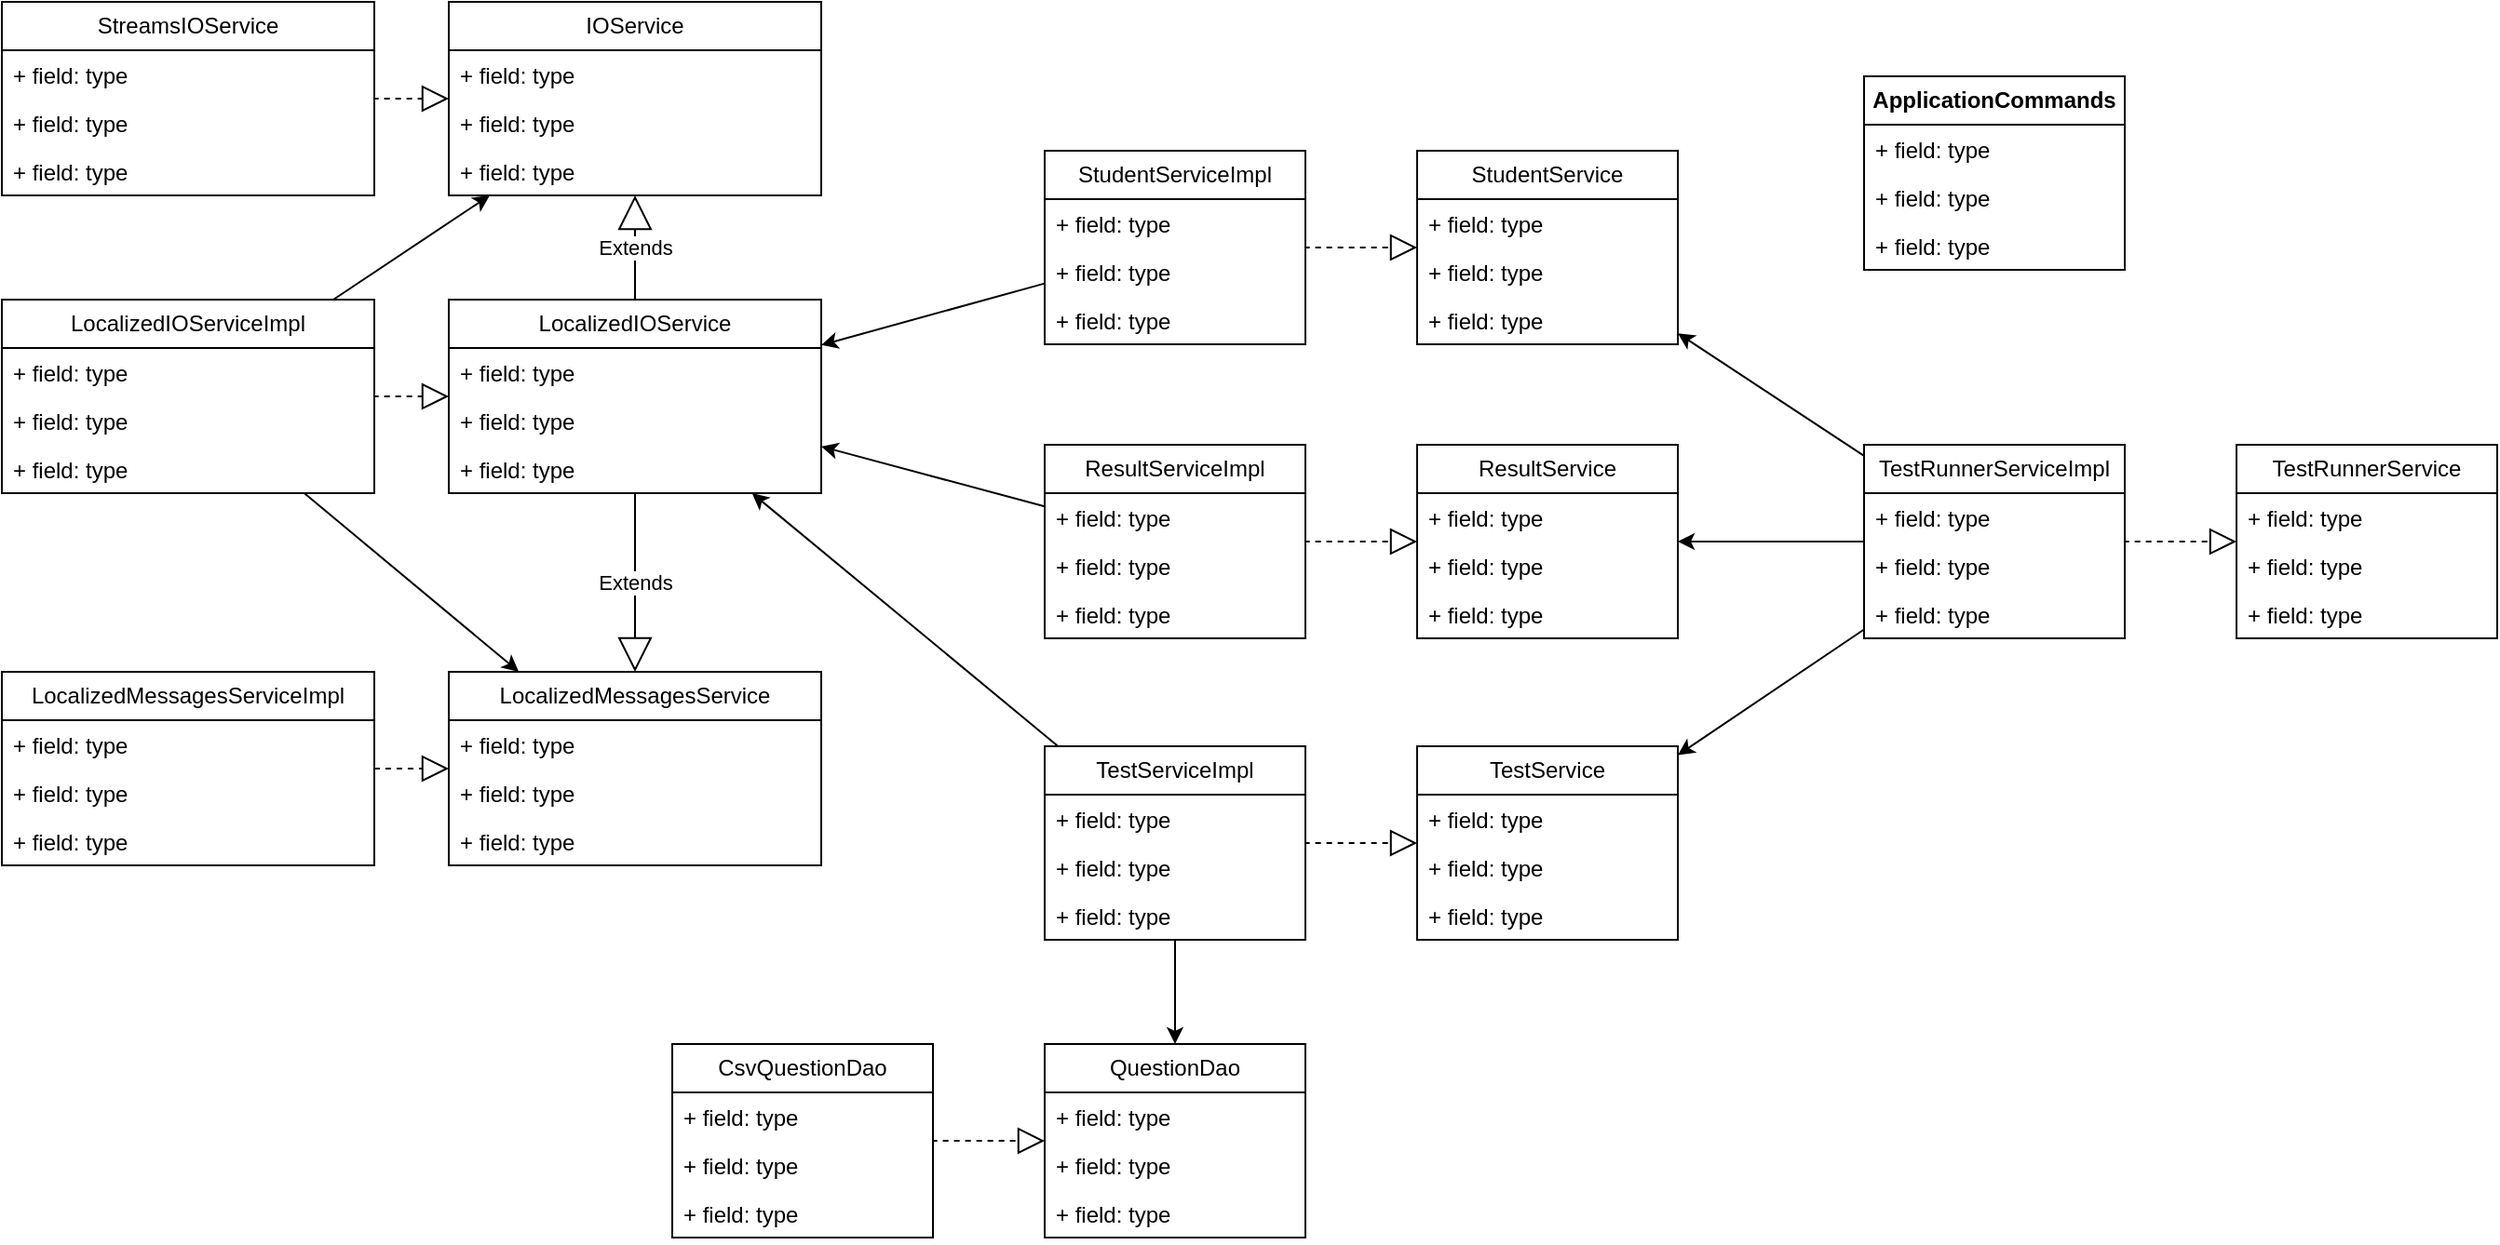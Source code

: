 <mxfile version="26.1.1">
  <diagram name="Page-1" id="anoKPTDPZfJ9PPlyqUkC">
    <mxGraphModel dx="2282" dy="1908" grid="1" gridSize="10" guides="1" tooltips="1" connect="1" arrows="1" fold="1" page="1" pageScale="1" pageWidth="850" pageHeight="1100" math="0" shadow="0">
      <root>
        <mxCell id="0" />
        <mxCell id="1" parent="0" />
        <mxCell id="crL8VYzm1wGNMcEgT1H2-9" value="LocalizedIOService" style="swimlane;fontStyle=0;childLayout=stackLayout;horizontal=1;startSize=26;fillColor=none;horizontalStack=0;resizeParent=1;resizeParentMax=0;resizeLast=0;collapsible=1;marginBottom=0;whiteSpace=wrap;html=1;" parent="1" vertex="1">
          <mxGeometry x="-400" y="240" width="200" height="104" as="geometry" />
        </mxCell>
        <mxCell id="crL8VYzm1wGNMcEgT1H2-10" value="+ field: type" style="text;strokeColor=none;fillColor=none;align=left;verticalAlign=top;spacingLeft=4;spacingRight=4;overflow=hidden;rotatable=0;points=[[0,0.5],[1,0.5]];portConstraint=eastwest;whiteSpace=wrap;html=1;" parent="crL8VYzm1wGNMcEgT1H2-9" vertex="1">
          <mxGeometry y="26" width="200" height="26" as="geometry" />
        </mxCell>
        <mxCell id="crL8VYzm1wGNMcEgT1H2-11" value="+ field: type" style="text;strokeColor=none;fillColor=none;align=left;verticalAlign=top;spacingLeft=4;spacingRight=4;overflow=hidden;rotatable=0;points=[[0,0.5],[1,0.5]];portConstraint=eastwest;whiteSpace=wrap;html=1;" parent="crL8VYzm1wGNMcEgT1H2-9" vertex="1">
          <mxGeometry y="52" width="200" height="26" as="geometry" />
        </mxCell>
        <mxCell id="crL8VYzm1wGNMcEgT1H2-12" value="+ field: type" style="text;strokeColor=none;fillColor=none;align=left;verticalAlign=top;spacingLeft=4;spacingRight=4;overflow=hidden;rotatable=0;points=[[0,0.5],[1,0.5]];portConstraint=eastwest;whiteSpace=wrap;html=1;" parent="crL8VYzm1wGNMcEgT1H2-9" vertex="1">
          <mxGeometry y="78" width="200" height="26" as="geometry" />
        </mxCell>
        <mxCell id="crL8VYzm1wGNMcEgT1H2-13" value="&lt;span style=&quot;font-weight: 700;&quot;&gt;ApplicationCommands&lt;/span&gt;" style="swimlane;fontStyle=0;childLayout=stackLayout;horizontal=1;startSize=26;fillColor=none;horizontalStack=0;resizeParent=1;resizeParentMax=0;resizeLast=0;collapsible=1;marginBottom=0;whiteSpace=wrap;html=1;" parent="1" vertex="1">
          <mxGeometry x="360" y="120" width="140" height="104" as="geometry" />
        </mxCell>
        <mxCell id="crL8VYzm1wGNMcEgT1H2-14" value="+ field: type" style="text;strokeColor=none;fillColor=none;align=left;verticalAlign=top;spacingLeft=4;spacingRight=4;overflow=hidden;rotatable=0;points=[[0,0.5],[1,0.5]];portConstraint=eastwest;whiteSpace=wrap;html=1;" parent="crL8VYzm1wGNMcEgT1H2-13" vertex="1">
          <mxGeometry y="26" width="140" height="26" as="geometry" />
        </mxCell>
        <mxCell id="crL8VYzm1wGNMcEgT1H2-15" value="+ field: type" style="text;strokeColor=none;fillColor=none;align=left;verticalAlign=top;spacingLeft=4;spacingRight=4;overflow=hidden;rotatable=0;points=[[0,0.5],[1,0.5]];portConstraint=eastwest;whiteSpace=wrap;html=1;" parent="crL8VYzm1wGNMcEgT1H2-13" vertex="1">
          <mxGeometry y="52" width="140" height="26" as="geometry" />
        </mxCell>
        <mxCell id="crL8VYzm1wGNMcEgT1H2-16" value="+ field: type" style="text;strokeColor=none;fillColor=none;align=left;verticalAlign=top;spacingLeft=4;spacingRight=4;overflow=hidden;rotatable=0;points=[[0,0.5],[1,0.5]];portConstraint=eastwest;whiteSpace=wrap;html=1;" parent="crL8VYzm1wGNMcEgT1H2-13" vertex="1">
          <mxGeometry y="78" width="140" height="26" as="geometry" />
        </mxCell>
        <mxCell id="crL8VYzm1wGNMcEgT1H2-17" value="IOService" style="swimlane;fontStyle=0;childLayout=stackLayout;horizontal=1;startSize=26;fillColor=none;horizontalStack=0;resizeParent=1;resizeParentMax=0;resizeLast=0;collapsible=1;marginBottom=0;whiteSpace=wrap;html=1;" parent="1" vertex="1">
          <mxGeometry x="-400" y="80" width="200" height="104" as="geometry" />
        </mxCell>
        <mxCell id="crL8VYzm1wGNMcEgT1H2-18" value="+ field: type" style="text;strokeColor=none;fillColor=none;align=left;verticalAlign=top;spacingLeft=4;spacingRight=4;overflow=hidden;rotatable=0;points=[[0,0.5],[1,0.5]];portConstraint=eastwest;whiteSpace=wrap;html=1;" parent="crL8VYzm1wGNMcEgT1H2-17" vertex="1">
          <mxGeometry y="26" width="200" height="26" as="geometry" />
        </mxCell>
        <mxCell id="crL8VYzm1wGNMcEgT1H2-19" value="+ field: type" style="text;strokeColor=none;fillColor=none;align=left;verticalAlign=top;spacingLeft=4;spacingRight=4;overflow=hidden;rotatable=0;points=[[0,0.5],[1,0.5]];portConstraint=eastwest;whiteSpace=wrap;html=1;" parent="crL8VYzm1wGNMcEgT1H2-17" vertex="1">
          <mxGeometry y="52" width="200" height="26" as="geometry" />
        </mxCell>
        <mxCell id="crL8VYzm1wGNMcEgT1H2-20" value="+ field: type" style="text;strokeColor=none;fillColor=none;align=left;verticalAlign=top;spacingLeft=4;spacingRight=4;overflow=hidden;rotatable=0;points=[[0,0.5],[1,0.5]];portConstraint=eastwest;whiteSpace=wrap;html=1;" parent="crL8VYzm1wGNMcEgT1H2-17" vertex="1">
          <mxGeometry y="78" width="200" height="26" as="geometry" />
        </mxCell>
        <mxCell id="crL8VYzm1wGNMcEgT1H2-21" value="LocalizedMessagesService" style="swimlane;fontStyle=0;childLayout=stackLayout;horizontal=1;startSize=26;fillColor=none;horizontalStack=0;resizeParent=1;resizeParentMax=0;resizeLast=0;collapsible=1;marginBottom=0;whiteSpace=wrap;html=1;" parent="1" vertex="1">
          <mxGeometry x="-400" y="440" width="200" height="104" as="geometry" />
        </mxCell>
        <mxCell id="crL8VYzm1wGNMcEgT1H2-22" value="+ field: type" style="text;strokeColor=none;fillColor=none;align=left;verticalAlign=top;spacingLeft=4;spacingRight=4;overflow=hidden;rotatable=0;points=[[0,0.5],[1,0.5]];portConstraint=eastwest;whiteSpace=wrap;html=1;" parent="crL8VYzm1wGNMcEgT1H2-21" vertex="1">
          <mxGeometry y="26" width="200" height="26" as="geometry" />
        </mxCell>
        <mxCell id="crL8VYzm1wGNMcEgT1H2-23" value="+ field: type" style="text;strokeColor=none;fillColor=none;align=left;verticalAlign=top;spacingLeft=4;spacingRight=4;overflow=hidden;rotatable=0;points=[[0,0.5],[1,0.5]];portConstraint=eastwest;whiteSpace=wrap;html=1;" parent="crL8VYzm1wGNMcEgT1H2-21" vertex="1">
          <mxGeometry y="52" width="200" height="26" as="geometry" />
        </mxCell>
        <mxCell id="crL8VYzm1wGNMcEgT1H2-24" value="+ field: type" style="text;strokeColor=none;fillColor=none;align=left;verticalAlign=top;spacingLeft=4;spacingRight=4;overflow=hidden;rotatable=0;points=[[0,0.5],[1,0.5]];portConstraint=eastwest;whiteSpace=wrap;html=1;" parent="crL8VYzm1wGNMcEgT1H2-21" vertex="1">
          <mxGeometry y="78" width="200" height="26" as="geometry" />
        </mxCell>
        <mxCell id="crL8VYzm1wGNMcEgT1H2-25" value="ResultService" style="swimlane;fontStyle=0;childLayout=stackLayout;horizontal=1;startSize=26;fillColor=none;horizontalStack=0;resizeParent=1;resizeParentMax=0;resizeLast=0;collapsible=1;marginBottom=0;whiteSpace=wrap;html=1;" parent="1" vertex="1">
          <mxGeometry x="120" y="318" width="140" height="104" as="geometry" />
        </mxCell>
        <mxCell id="crL8VYzm1wGNMcEgT1H2-26" value="+ field: type" style="text;strokeColor=none;fillColor=none;align=left;verticalAlign=top;spacingLeft=4;spacingRight=4;overflow=hidden;rotatable=0;points=[[0,0.5],[1,0.5]];portConstraint=eastwest;whiteSpace=wrap;html=1;" parent="crL8VYzm1wGNMcEgT1H2-25" vertex="1">
          <mxGeometry y="26" width="140" height="26" as="geometry" />
        </mxCell>
        <mxCell id="crL8VYzm1wGNMcEgT1H2-27" value="+ field: type" style="text;strokeColor=none;fillColor=none;align=left;verticalAlign=top;spacingLeft=4;spacingRight=4;overflow=hidden;rotatable=0;points=[[0,0.5],[1,0.5]];portConstraint=eastwest;whiteSpace=wrap;html=1;" parent="crL8VYzm1wGNMcEgT1H2-25" vertex="1">
          <mxGeometry y="52" width="140" height="26" as="geometry" />
        </mxCell>
        <mxCell id="crL8VYzm1wGNMcEgT1H2-28" value="+ field: type" style="text;strokeColor=none;fillColor=none;align=left;verticalAlign=top;spacingLeft=4;spacingRight=4;overflow=hidden;rotatable=0;points=[[0,0.5],[1,0.5]];portConstraint=eastwest;whiteSpace=wrap;html=1;" parent="crL8VYzm1wGNMcEgT1H2-25" vertex="1">
          <mxGeometry y="78" width="140" height="26" as="geometry" />
        </mxCell>
        <mxCell id="crL8VYzm1wGNMcEgT1H2-29" value="StudentService" style="swimlane;fontStyle=0;childLayout=stackLayout;horizontal=1;startSize=26;fillColor=none;horizontalStack=0;resizeParent=1;resizeParentMax=0;resizeLast=0;collapsible=1;marginBottom=0;whiteSpace=wrap;html=1;" parent="1" vertex="1">
          <mxGeometry x="120" y="160" width="140" height="104" as="geometry" />
        </mxCell>
        <mxCell id="crL8VYzm1wGNMcEgT1H2-30" value="+ field: type" style="text;strokeColor=none;fillColor=none;align=left;verticalAlign=top;spacingLeft=4;spacingRight=4;overflow=hidden;rotatable=0;points=[[0,0.5],[1,0.5]];portConstraint=eastwest;whiteSpace=wrap;html=1;" parent="crL8VYzm1wGNMcEgT1H2-29" vertex="1">
          <mxGeometry y="26" width="140" height="26" as="geometry" />
        </mxCell>
        <mxCell id="crL8VYzm1wGNMcEgT1H2-31" value="+ field: type" style="text;strokeColor=none;fillColor=none;align=left;verticalAlign=top;spacingLeft=4;spacingRight=4;overflow=hidden;rotatable=0;points=[[0,0.5],[1,0.5]];portConstraint=eastwest;whiteSpace=wrap;html=1;" parent="crL8VYzm1wGNMcEgT1H2-29" vertex="1">
          <mxGeometry y="52" width="140" height="26" as="geometry" />
        </mxCell>
        <mxCell id="crL8VYzm1wGNMcEgT1H2-32" value="+ field: type" style="text;strokeColor=none;fillColor=none;align=left;verticalAlign=top;spacingLeft=4;spacingRight=4;overflow=hidden;rotatable=0;points=[[0,0.5],[1,0.5]];portConstraint=eastwest;whiteSpace=wrap;html=1;" parent="crL8VYzm1wGNMcEgT1H2-29" vertex="1">
          <mxGeometry y="78" width="140" height="26" as="geometry" />
        </mxCell>
        <mxCell id="crL8VYzm1wGNMcEgT1H2-33" value="TestRunnerService" style="swimlane;fontStyle=0;childLayout=stackLayout;horizontal=1;startSize=26;fillColor=none;horizontalStack=0;resizeParent=1;resizeParentMax=0;resizeLast=0;collapsible=1;marginBottom=0;whiteSpace=wrap;html=1;" parent="1" vertex="1">
          <mxGeometry x="560" y="318" width="140" height="104" as="geometry" />
        </mxCell>
        <mxCell id="crL8VYzm1wGNMcEgT1H2-34" value="+ field: type" style="text;strokeColor=none;fillColor=none;align=left;verticalAlign=top;spacingLeft=4;spacingRight=4;overflow=hidden;rotatable=0;points=[[0,0.5],[1,0.5]];portConstraint=eastwest;whiteSpace=wrap;html=1;" parent="crL8VYzm1wGNMcEgT1H2-33" vertex="1">
          <mxGeometry y="26" width="140" height="26" as="geometry" />
        </mxCell>
        <mxCell id="crL8VYzm1wGNMcEgT1H2-35" value="+ field: type" style="text;strokeColor=none;fillColor=none;align=left;verticalAlign=top;spacingLeft=4;spacingRight=4;overflow=hidden;rotatable=0;points=[[0,0.5],[1,0.5]];portConstraint=eastwest;whiteSpace=wrap;html=1;" parent="crL8VYzm1wGNMcEgT1H2-33" vertex="1">
          <mxGeometry y="52" width="140" height="26" as="geometry" />
        </mxCell>
        <mxCell id="crL8VYzm1wGNMcEgT1H2-36" value="+ field: type" style="text;strokeColor=none;fillColor=none;align=left;verticalAlign=top;spacingLeft=4;spacingRight=4;overflow=hidden;rotatable=0;points=[[0,0.5],[1,0.5]];portConstraint=eastwest;whiteSpace=wrap;html=1;" parent="crL8VYzm1wGNMcEgT1H2-33" vertex="1">
          <mxGeometry y="78" width="140" height="26" as="geometry" />
        </mxCell>
        <mxCell id="crL8VYzm1wGNMcEgT1H2-37" value="TestService" style="swimlane;fontStyle=0;childLayout=stackLayout;horizontal=1;startSize=26;fillColor=none;horizontalStack=0;resizeParent=1;resizeParentMax=0;resizeLast=0;collapsible=1;marginBottom=0;whiteSpace=wrap;html=1;" parent="1" vertex="1">
          <mxGeometry x="120" y="480" width="140" height="104" as="geometry" />
        </mxCell>
        <mxCell id="crL8VYzm1wGNMcEgT1H2-38" value="+ field: type" style="text;strokeColor=none;fillColor=none;align=left;verticalAlign=top;spacingLeft=4;spacingRight=4;overflow=hidden;rotatable=0;points=[[0,0.5],[1,0.5]];portConstraint=eastwest;whiteSpace=wrap;html=1;" parent="crL8VYzm1wGNMcEgT1H2-37" vertex="1">
          <mxGeometry y="26" width="140" height="26" as="geometry" />
        </mxCell>
        <mxCell id="crL8VYzm1wGNMcEgT1H2-39" value="+ field: type" style="text;strokeColor=none;fillColor=none;align=left;verticalAlign=top;spacingLeft=4;spacingRight=4;overflow=hidden;rotatable=0;points=[[0,0.5],[1,0.5]];portConstraint=eastwest;whiteSpace=wrap;html=1;" parent="crL8VYzm1wGNMcEgT1H2-37" vertex="1">
          <mxGeometry y="52" width="140" height="26" as="geometry" />
        </mxCell>
        <mxCell id="crL8VYzm1wGNMcEgT1H2-40" value="+ field: type" style="text;strokeColor=none;fillColor=none;align=left;verticalAlign=top;spacingLeft=4;spacingRight=4;overflow=hidden;rotatable=0;points=[[0,0.5],[1,0.5]];portConstraint=eastwest;whiteSpace=wrap;html=1;" parent="crL8VYzm1wGNMcEgT1H2-37" vertex="1">
          <mxGeometry y="78" width="140" height="26" as="geometry" />
        </mxCell>
        <mxCell id="crL8VYzm1wGNMcEgT1H2-45" style="rounded=0;orthogonalLoop=1;jettySize=auto;html=1;" parent="1" source="crL8VYzm1wGNMcEgT1H2-41" target="crL8VYzm1wGNMcEgT1H2-9" edge="1">
          <mxGeometry relative="1" as="geometry" />
        </mxCell>
        <mxCell id="crL8VYzm1wGNMcEgT1H2-50" style="rounded=0;orthogonalLoop=1;jettySize=auto;html=1;" parent="1" source="crL8VYzm1wGNMcEgT1H2-41" target="crL8VYzm1wGNMcEgT1H2-46" edge="1">
          <mxGeometry relative="1" as="geometry" />
        </mxCell>
        <mxCell id="crL8VYzm1wGNMcEgT1H2-41" value="TestServiceImpl" style="swimlane;fontStyle=0;childLayout=stackLayout;horizontal=1;startSize=26;fillColor=none;horizontalStack=0;resizeParent=1;resizeParentMax=0;resizeLast=0;collapsible=1;marginBottom=0;whiteSpace=wrap;html=1;" parent="1" vertex="1">
          <mxGeometry x="-80" y="480" width="140" height="104" as="geometry" />
        </mxCell>
        <mxCell id="crL8VYzm1wGNMcEgT1H2-42" value="+ field: type" style="text;strokeColor=none;fillColor=none;align=left;verticalAlign=top;spacingLeft=4;spacingRight=4;overflow=hidden;rotatable=0;points=[[0,0.5],[1,0.5]];portConstraint=eastwest;whiteSpace=wrap;html=1;" parent="crL8VYzm1wGNMcEgT1H2-41" vertex="1">
          <mxGeometry y="26" width="140" height="26" as="geometry" />
        </mxCell>
        <mxCell id="crL8VYzm1wGNMcEgT1H2-43" value="+ field: type" style="text;strokeColor=none;fillColor=none;align=left;verticalAlign=top;spacingLeft=4;spacingRight=4;overflow=hidden;rotatable=0;points=[[0,0.5],[1,0.5]];portConstraint=eastwest;whiteSpace=wrap;html=1;" parent="crL8VYzm1wGNMcEgT1H2-41" vertex="1">
          <mxGeometry y="52" width="140" height="26" as="geometry" />
        </mxCell>
        <mxCell id="crL8VYzm1wGNMcEgT1H2-44" value="+ field: type" style="text;strokeColor=none;fillColor=none;align=left;verticalAlign=top;spacingLeft=4;spacingRight=4;overflow=hidden;rotatable=0;points=[[0,0.5],[1,0.5]];portConstraint=eastwest;whiteSpace=wrap;html=1;" parent="crL8VYzm1wGNMcEgT1H2-41" vertex="1">
          <mxGeometry y="78" width="140" height="26" as="geometry" />
        </mxCell>
        <mxCell id="crL8VYzm1wGNMcEgT1H2-46" value="QuestionDao" style="swimlane;fontStyle=0;childLayout=stackLayout;horizontal=1;startSize=26;fillColor=none;horizontalStack=0;resizeParent=1;resizeParentMax=0;resizeLast=0;collapsible=1;marginBottom=0;whiteSpace=wrap;html=1;" parent="1" vertex="1">
          <mxGeometry x="-80" y="640" width="140" height="104" as="geometry" />
        </mxCell>
        <mxCell id="crL8VYzm1wGNMcEgT1H2-47" value="+ field: type" style="text;strokeColor=none;fillColor=none;align=left;verticalAlign=top;spacingLeft=4;spacingRight=4;overflow=hidden;rotatable=0;points=[[0,0.5],[1,0.5]];portConstraint=eastwest;whiteSpace=wrap;html=1;" parent="crL8VYzm1wGNMcEgT1H2-46" vertex="1">
          <mxGeometry y="26" width="140" height="26" as="geometry" />
        </mxCell>
        <mxCell id="crL8VYzm1wGNMcEgT1H2-48" value="+ field: type" style="text;strokeColor=none;fillColor=none;align=left;verticalAlign=top;spacingLeft=4;spacingRight=4;overflow=hidden;rotatable=0;points=[[0,0.5],[1,0.5]];portConstraint=eastwest;whiteSpace=wrap;html=1;" parent="crL8VYzm1wGNMcEgT1H2-46" vertex="1">
          <mxGeometry y="52" width="140" height="26" as="geometry" />
        </mxCell>
        <mxCell id="crL8VYzm1wGNMcEgT1H2-49" value="+ field: type" style="text;strokeColor=none;fillColor=none;align=left;verticalAlign=top;spacingLeft=4;spacingRight=4;overflow=hidden;rotatable=0;points=[[0,0.5],[1,0.5]];portConstraint=eastwest;whiteSpace=wrap;html=1;" parent="crL8VYzm1wGNMcEgT1H2-46" vertex="1">
          <mxGeometry y="78" width="140" height="26" as="geometry" />
        </mxCell>
        <mxCell id="crL8VYzm1wGNMcEgT1H2-52" value="" style="endArrow=block;dashed=1;endFill=0;endSize=12;html=1;rounded=0;strokeColor=default;flowAnimation=1;shadow=0;edgeStyle=orthogonalEdgeStyle;" parent="1" source="crL8VYzm1wGNMcEgT1H2-41" target="crL8VYzm1wGNMcEgT1H2-37" edge="1">
          <mxGeometry width="160" relative="1" as="geometry">
            <mxPoint x="200" y="962" as="sourcePoint" />
            <mxPoint x="210" y="1072" as="targetPoint" />
          </mxGeometry>
        </mxCell>
        <mxCell id="crL8VYzm1wGNMcEgT1H2-54" value="CsvQuestionDao" style="swimlane;fontStyle=0;childLayout=stackLayout;horizontal=1;startSize=26;fillColor=none;horizontalStack=0;resizeParent=1;resizeParentMax=0;resizeLast=0;collapsible=1;marginBottom=0;whiteSpace=wrap;html=1;" parent="1" vertex="1">
          <mxGeometry x="-280" y="640" width="140" height="104" as="geometry" />
        </mxCell>
        <mxCell id="crL8VYzm1wGNMcEgT1H2-55" value="+ field: type" style="text;strokeColor=none;fillColor=none;align=left;verticalAlign=top;spacingLeft=4;spacingRight=4;overflow=hidden;rotatable=0;points=[[0,0.5],[1,0.5]];portConstraint=eastwest;whiteSpace=wrap;html=1;" parent="crL8VYzm1wGNMcEgT1H2-54" vertex="1">
          <mxGeometry y="26" width="140" height="26" as="geometry" />
        </mxCell>
        <mxCell id="crL8VYzm1wGNMcEgT1H2-56" value="+ field: type" style="text;strokeColor=none;fillColor=none;align=left;verticalAlign=top;spacingLeft=4;spacingRight=4;overflow=hidden;rotatable=0;points=[[0,0.5],[1,0.5]];portConstraint=eastwest;whiteSpace=wrap;html=1;" parent="crL8VYzm1wGNMcEgT1H2-54" vertex="1">
          <mxGeometry y="52" width="140" height="26" as="geometry" />
        </mxCell>
        <mxCell id="crL8VYzm1wGNMcEgT1H2-57" value="+ field: type" style="text;strokeColor=none;fillColor=none;align=left;verticalAlign=top;spacingLeft=4;spacingRight=4;overflow=hidden;rotatable=0;points=[[0,0.5],[1,0.5]];portConstraint=eastwest;whiteSpace=wrap;html=1;" parent="crL8VYzm1wGNMcEgT1H2-54" vertex="1">
          <mxGeometry y="78" width="140" height="26" as="geometry" />
        </mxCell>
        <mxCell id="crL8VYzm1wGNMcEgT1H2-58" value="" style="endArrow=block;dashed=1;endFill=0;endSize=12;html=1;rounded=0;flowAnimation=1;" parent="1" source="crL8VYzm1wGNMcEgT1H2-54" target="crL8VYzm1wGNMcEgT1H2-46" edge="1">
          <mxGeometry width="160" relative="1" as="geometry">
            <mxPoint x="-70" y="972" as="sourcePoint" />
            <mxPoint x="90" y="972" as="targetPoint" />
          </mxGeometry>
        </mxCell>
        <mxCell id="crL8VYzm1wGNMcEgT1H2-77" style="rounded=0;orthogonalLoop=1;jettySize=auto;html=1;" parent="1" source="crL8VYzm1wGNMcEgT1H2-59" target="crL8VYzm1wGNMcEgT1H2-21" edge="1">
          <mxGeometry relative="1" as="geometry" />
        </mxCell>
        <mxCell id="crL8VYzm1wGNMcEgT1H2-97" style="rounded=0;orthogonalLoop=1;jettySize=auto;html=1;" parent="1" source="crL8VYzm1wGNMcEgT1H2-59" target="crL8VYzm1wGNMcEgT1H2-17" edge="1">
          <mxGeometry relative="1" as="geometry" />
        </mxCell>
        <mxCell id="crL8VYzm1wGNMcEgT1H2-59" value="LocalizedIOServiceImpl" style="swimlane;fontStyle=0;childLayout=stackLayout;horizontal=1;startSize=26;fillColor=none;horizontalStack=0;resizeParent=1;resizeParentMax=0;resizeLast=0;collapsible=1;marginBottom=0;whiteSpace=wrap;html=1;" parent="1" vertex="1">
          <mxGeometry x="-640" y="240" width="200" height="104" as="geometry" />
        </mxCell>
        <mxCell id="crL8VYzm1wGNMcEgT1H2-60" value="+ field: type" style="text;strokeColor=none;fillColor=none;align=left;verticalAlign=top;spacingLeft=4;spacingRight=4;overflow=hidden;rotatable=0;points=[[0,0.5],[1,0.5]];portConstraint=eastwest;whiteSpace=wrap;html=1;" parent="crL8VYzm1wGNMcEgT1H2-59" vertex="1">
          <mxGeometry y="26" width="200" height="26" as="geometry" />
        </mxCell>
        <mxCell id="crL8VYzm1wGNMcEgT1H2-61" value="+ field: type" style="text;strokeColor=none;fillColor=none;align=left;verticalAlign=top;spacingLeft=4;spacingRight=4;overflow=hidden;rotatable=0;points=[[0,0.5],[1,0.5]];portConstraint=eastwest;whiteSpace=wrap;html=1;" parent="crL8VYzm1wGNMcEgT1H2-59" vertex="1">
          <mxGeometry y="52" width="200" height="26" as="geometry" />
        </mxCell>
        <mxCell id="crL8VYzm1wGNMcEgT1H2-62" value="+ field: type" style="text;strokeColor=none;fillColor=none;align=left;verticalAlign=top;spacingLeft=4;spacingRight=4;overflow=hidden;rotatable=0;points=[[0,0.5],[1,0.5]];portConstraint=eastwest;whiteSpace=wrap;html=1;" parent="crL8VYzm1wGNMcEgT1H2-59" vertex="1">
          <mxGeometry y="78" width="200" height="26" as="geometry" />
        </mxCell>
        <mxCell id="crL8VYzm1wGNMcEgT1H2-63" value="" style="endArrow=block;dashed=1;endFill=0;endSize=12;html=1;rounded=0;flowAnimation=1;" parent="1" source="crL8VYzm1wGNMcEgT1H2-59" target="crL8VYzm1wGNMcEgT1H2-9" edge="1">
          <mxGeometry width="160" relative="1" as="geometry">
            <mxPoint x="430" y="630" as="sourcePoint" />
            <mxPoint x="590" y="630" as="targetPoint" />
          </mxGeometry>
        </mxCell>
        <mxCell id="crL8VYzm1wGNMcEgT1H2-69" style="rounded=0;orthogonalLoop=1;jettySize=auto;html=1;" parent="1" source="crL8VYzm1wGNMcEgT1H2-64" target="crL8VYzm1wGNMcEgT1H2-37" edge="1">
          <mxGeometry relative="1" as="geometry" />
        </mxCell>
        <mxCell id="crL8VYzm1wGNMcEgT1H2-70" style="rounded=0;orthogonalLoop=1;jettySize=auto;html=1;" parent="1" source="crL8VYzm1wGNMcEgT1H2-64" target="crL8VYzm1wGNMcEgT1H2-29" edge="1">
          <mxGeometry relative="1" as="geometry" />
        </mxCell>
        <mxCell id="crL8VYzm1wGNMcEgT1H2-71" style="rounded=0;orthogonalLoop=1;jettySize=auto;html=1;" parent="1" source="crL8VYzm1wGNMcEgT1H2-64" target="crL8VYzm1wGNMcEgT1H2-25" edge="1">
          <mxGeometry relative="1" as="geometry" />
        </mxCell>
        <mxCell id="crL8VYzm1wGNMcEgT1H2-64" value="TestRunnerServiceImpl" style="swimlane;fontStyle=0;childLayout=stackLayout;horizontal=1;startSize=26;fillColor=none;horizontalStack=0;resizeParent=1;resizeParentMax=0;resizeLast=0;collapsible=1;marginBottom=0;whiteSpace=wrap;html=1;" parent="1" vertex="1">
          <mxGeometry x="360" y="318" width="140" height="104" as="geometry" />
        </mxCell>
        <mxCell id="crL8VYzm1wGNMcEgT1H2-65" value="+ field: type" style="text;strokeColor=none;fillColor=none;align=left;verticalAlign=top;spacingLeft=4;spacingRight=4;overflow=hidden;rotatable=0;points=[[0,0.5],[1,0.5]];portConstraint=eastwest;whiteSpace=wrap;html=1;" parent="crL8VYzm1wGNMcEgT1H2-64" vertex="1">
          <mxGeometry y="26" width="140" height="26" as="geometry" />
        </mxCell>
        <mxCell id="crL8VYzm1wGNMcEgT1H2-66" value="+ field: type" style="text;strokeColor=none;fillColor=none;align=left;verticalAlign=top;spacingLeft=4;spacingRight=4;overflow=hidden;rotatable=0;points=[[0,0.5],[1,0.5]];portConstraint=eastwest;whiteSpace=wrap;html=1;" parent="crL8VYzm1wGNMcEgT1H2-64" vertex="1">
          <mxGeometry y="52" width="140" height="26" as="geometry" />
        </mxCell>
        <mxCell id="crL8VYzm1wGNMcEgT1H2-67" value="+ field: type" style="text;strokeColor=none;fillColor=none;align=left;verticalAlign=top;spacingLeft=4;spacingRight=4;overflow=hidden;rotatable=0;points=[[0,0.5],[1,0.5]];portConstraint=eastwest;whiteSpace=wrap;html=1;" parent="crL8VYzm1wGNMcEgT1H2-64" vertex="1">
          <mxGeometry y="78" width="140" height="26" as="geometry" />
        </mxCell>
        <mxCell id="crL8VYzm1wGNMcEgT1H2-68" value="" style="endArrow=block;dashed=1;endFill=0;endSize=12;html=1;rounded=0;flowAnimation=1;edgeStyle=orthogonalEdgeStyle;" parent="1" source="crL8VYzm1wGNMcEgT1H2-64" target="crL8VYzm1wGNMcEgT1H2-33" edge="1">
          <mxGeometry width="160" relative="1" as="geometry">
            <mxPoint x="430" y="630" as="sourcePoint" />
            <mxPoint x="590" y="630" as="targetPoint" />
          </mxGeometry>
        </mxCell>
        <mxCell id="crL8VYzm1wGNMcEgT1H2-104" style="rounded=0;orthogonalLoop=1;jettySize=auto;html=1;" parent="1" source="crL8VYzm1wGNMcEgT1H2-72" target="crL8VYzm1wGNMcEgT1H2-9" edge="1">
          <mxGeometry relative="1" as="geometry" />
        </mxCell>
        <mxCell id="crL8VYzm1wGNMcEgT1H2-72" value="StudentServiceImpl" style="swimlane;fontStyle=0;childLayout=stackLayout;horizontal=1;startSize=26;fillColor=none;horizontalStack=0;resizeParent=1;resizeParentMax=0;resizeLast=0;collapsible=1;marginBottom=0;whiteSpace=wrap;html=1;" parent="1" vertex="1">
          <mxGeometry x="-80" y="160" width="140" height="104" as="geometry" />
        </mxCell>
        <mxCell id="crL8VYzm1wGNMcEgT1H2-73" value="+ field: type" style="text;strokeColor=none;fillColor=none;align=left;verticalAlign=top;spacingLeft=4;spacingRight=4;overflow=hidden;rotatable=0;points=[[0,0.5],[1,0.5]];portConstraint=eastwest;whiteSpace=wrap;html=1;" parent="crL8VYzm1wGNMcEgT1H2-72" vertex="1">
          <mxGeometry y="26" width="140" height="26" as="geometry" />
        </mxCell>
        <mxCell id="crL8VYzm1wGNMcEgT1H2-74" value="+ field: type" style="text;strokeColor=none;fillColor=none;align=left;verticalAlign=top;spacingLeft=4;spacingRight=4;overflow=hidden;rotatable=0;points=[[0,0.5],[1,0.5]];portConstraint=eastwest;whiteSpace=wrap;html=1;" parent="crL8VYzm1wGNMcEgT1H2-72" vertex="1">
          <mxGeometry y="52" width="140" height="26" as="geometry" />
        </mxCell>
        <mxCell id="crL8VYzm1wGNMcEgT1H2-75" value="+ field: type" style="text;strokeColor=none;fillColor=none;align=left;verticalAlign=top;spacingLeft=4;spacingRight=4;overflow=hidden;rotatable=0;points=[[0,0.5],[1,0.5]];portConstraint=eastwest;whiteSpace=wrap;html=1;" parent="crL8VYzm1wGNMcEgT1H2-72" vertex="1">
          <mxGeometry y="78" width="140" height="26" as="geometry" />
        </mxCell>
        <mxCell id="crL8VYzm1wGNMcEgT1H2-76" value="" style="endArrow=block;dashed=1;endFill=0;endSize=12;html=1;rounded=0;flowAnimation=1;" parent="1" source="crL8VYzm1wGNMcEgT1H2-72" target="crL8VYzm1wGNMcEgT1H2-29" edge="1">
          <mxGeometry width="160" relative="1" as="geometry">
            <mxPoint x="210" y="-150" as="sourcePoint" />
            <mxPoint x="370" y="-150" as="targetPoint" />
          </mxGeometry>
        </mxCell>
        <mxCell id="crL8VYzm1wGNMcEgT1H2-90" value="StreamsIOService" style="swimlane;fontStyle=0;childLayout=stackLayout;horizontal=1;startSize=26;fillColor=none;horizontalStack=0;resizeParent=1;resizeParentMax=0;resizeLast=0;collapsible=1;marginBottom=0;whiteSpace=wrap;html=1;" parent="1" vertex="1">
          <mxGeometry x="-640" y="80" width="200" height="104" as="geometry" />
        </mxCell>
        <mxCell id="crL8VYzm1wGNMcEgT1H2-91" value="+ field: type" style="text;strokeColor=none;fillColor=none;align=left;verticalAlign=top;spacingLeft=4;spacingRight=4;overflow=hidden;rotatable=0;points=[[0,0.5],[1,0.5]];portConstraint=eastwest;whiteSpace=wrap;html=1;" parent="crL8VYzm1wGNMcEgT1H2-90" vertex="1">
          <mxGeometry y="26" width="200" height="26" as="geometry" />
        </mxCell>
        <mxCell id="crL8VYzm1wGNMcEgT1H2-92" value="+ field: type" style="text;strokeColor=none;fillColor=none;align=left;verticalAlign=top;spacingLeft=4;spacingRight=4;overflow=hidden;rotatable=0;points=[[0,0.5],[1,0.5]];portConstraint=eastwest;whiteSpace=wrap;html=1;" parent="crL8VYzm1wGNMcEgT1H2-90" vertex="1">
          <mxGeometry y="52" width="200" height="26" as="geometry" />
        </mxCell>
        <mxCell id="crL8VYzm1wGNMcEgT1H2-93" value="+ field: type" style="text;strokeColor=none;fillColor=none;align=left;verticalAlign=top;spacingLeft=4;spacingRight=4;overflow=hidden;rotatable=0;points=[[0,0.5],[1,0.5]];portConstraint=eastwest;whiteSpace=wrap;html=1;" parent="crL8VYzm1wGNMcEgT1H2-90" vertex="1">
          <mxGeometry y="78" width="200" height="26" as="geometry" />
        </mxCell>
        <mxCell id="crL8VYzm1wGNMcEgT1H2-94" value="" style="endArrow=block;dashed=1;endFill=0;endSize=12;html=1;rounded=0;flowAnimation=1;" parent="1" source="crL8VYzm1wGNMcEgT1H2-90" target="crL8VYzm1wGNMcEgT1H2-17" edge="1">
          <mxGeometry width="160" relative="1" as="geometry">
            <mxPoint x="-220" y="-150" as="sourcePoint" />
            <mxPoint x="-60" y="-150" as="targetPoint" />
          </mxGeometry>
        </mxCell>
        <mxCell id="crL8VYzm1wGNMcEgT1H2-95" value="Extends" style="endArrow=block;endSize=16;endFill=0;html=1;rounded=0;" parent="1" source="crL8VYzm1wGNMcEgT1H2-9" target="crL8VYzm1wGNMcEgT1H2-17" edge="1">
          <mxGeometry width="160" relative="1" as="geometry">
            <mxPoint x="-590" y="610" as="sourcePoint" />
            <mxPoint x="-430" y="610" as="targetPoint" />
          </mxGeometry>
        </mxCell>
        <mxCell id="crL8VYzm1wGNMcEgT1H2-96" value="Extends" style="endArrow=block;endSize=16;endFill=0;html=1;rounded=0;" parent="1" source="crL8VYzm1wGNMcEgT1H2-9" target="crL8VYzm1wGNMcEgT1H2-21" edge="1">
          <mxGeometry width="160" relative="1" as="geometry">
            <mxPoint x="-320" y="-40" as="sourcePoint" />
            <mxPoint x="-200" y="470" as="targetPoint" />
          </mxGeometry>
        </mxCell>
        <mxCell id="crL8VYzm1wGNMcEgT1H2-113" value="" style="rounded=0;orthogonalLoop=1;jettySize=auto;html=1;" parent="1" source="crL8VYzm1wGNMcEgT1H2-99" target="crL8VYzm1wGNMcEgT1H2-9" edge="1">
          <mxGeometry relative="1" as="geometry" />
        </mxCell>
        <mxCell id="crL8VYzm1wGNMcEgT1H2-99" value="ResultServiceImpl" style="swimlane;fontStyle=0;childLayout=stackLayout;horizontal=1;startSize=26;fillColor=none;horizontalStack=0;resizeParent=1;resizeParentMax=0;resizeLast=0;collapsible=1;marginBottom=0;whiteSpace=wrap;html=1;" parent="1" vertex="1">
          <mxGeometry x="-80" y="318" width="140" height="104" as="geometry" />
        </mxCell>
        <mxCell id="crL8VYzm1wGNMcEgT1H2-100" value="+ field: type" style="text;strokeColor=none;fillColor=none;align=left;verticalAlign=top;spacingLeft=4;spacingRight=4;overflow=hidden;rotatable=0;points=[[0,0.5],[1,0.5]];portConstraint=eastwest;whiteSpace=wrap;html=1;" parent="crL8VYzm1wGNMcEgT1H2-99" vertex="1">
          <mxGeometry y="26" width="140" height="26" as="geometry" />
        </mxCell>
        <mxCell id="crL8VYzm1wGNMcEgT1H2-101" value="+ field: type" style="text;strokeColor=none;fillColor=none;align=left;verticalAlign=top;spacingLeft=4;spacingRight=4;overflow=hidden;rotatable=0;points=[[0,0.5],[1,0.5]];portConstraint=eastwest;whiteSpace=wrap;html=1;" parent="crL8VYzm1wGNMcEgT1H2-99" vertex="1">
          <mxGeometry y="52" width="140" height="26" as="geometry" />
        </mxCell>
        <mxCell id="crL8VYzm1wGNMcEgT1H2-102" value="+ field: type" style="text;strokeColor=none;fillColor=none;align=left;verticalAlign=top;spacingLeft=4;spacingRight=4;overflow=hidden;rotatable=0;points=[[0,0.5],[1,0.5]];portConstraint=eastwest;whiteSpace=wrap;html=1;" parent="crL8VYzm1wGNMcEgT1H2-99" vertex="1">
          <mxGeometry y="78" width="140" height="26" as="geometry" />
        </mxCell>
        <mxCell id="crL8VYzm1wGNMcEgT1H2-103" value="" style="endArrow=block;dashed=1;endFill=0;endSize=12;html=1;rounded=0;flowAnimation=1;" parent="1" source="crL8VYzm1wGNMcEgT1H2-99" target="crL8VYzm1wGNMcEgT1H2-25" edge="1">
          <mxGeometry width="160" relative="1" as="geometry">
            <mxPoint x="730" y="340" as="sourcePoint" />
            <mxPoint x="890" y="340" as="targetPoint" />
          </mxGeometry>
        </mxCell>
        <mxCell id="crL8VYzm1wGNMcEgT1H2-108" value="LocalizedMessagesServiceImpl" style="swimlane;fontStyle=0;childLayout=stackLayout;horizontal=1;startSize=26;fillColor=none;horizontalStack=0;resizeParent=1;resizeParentMax=0;resizeLast=0;collapsible=1;marginBottom=0;whiteSpace=wrap;html=1;" parent="1" vertex="1">
          <mxGeometry x="-640" y="440" width="200" height="104" as="geometry" />
        </mxCell>
        <mxCell id="crL8VYzm1wGNMcEgT1H2-109" value="+ field: type" style="text;strokeColor=none;fillColor=none;align=left;verticalAlign=top;spacingLeft=4;spacingRight=4;overflow=hidden;rotatable=0;points=[[0,0.5],[1,0.5]];portConstraint=eastwest;whiteSpace=wrap;html=1;" parent="crL8VYzm1wGNMcEgT1H2-108" vertex="1">
          <mxGeometry y="26" width="200" height="26" as="geometry" />
        </mxCell>
        <mxCell id="crL8VYzm1wGNMcEgT1H2-110" value="+ field: type" style="text;strokeColor=none;fillColor=none;align=left;verticalAlign=top;spacingLeft=4;spacingRight=4;overflow=hidden;rotatable=0;points=[[0,0.5],[1,0.5]];portConstraint=eastwest;whiteSpace=wrap;html=1;" parent="crL8VYzm1wGNMcEgT1H2-108" vertex="1">
          <mxGeometry y="52" width="200" height="26" as="geometry" />
        </mxCell>
        <mxCell id="crL8VYzm1wGNMcEgT1H2-111" value="+ field: type" style="text;strokeColor=none;fillColor=none;align=left;verticalAlign=top;spacingLeft=4;spacingRight=4;overflow=hidden;rotatable=0;points=[[0,0.5],[1,0.5]];portConstraint=eastwest;whiteSpace=wrap;html=1;" parent="crL8VYzm1wGNMcEgT1H2-108" vertex="1">
          <mxGeometry y="78" width="200" height="26" as="geometry" />
        </mxCell>
        <mxCell id="crL8VYzm1wGNMcEgT1H2-112" value="" style="endArrow=block;dashed=1;endFill=0;endSize=12;html=1;rounded=0;" parent="1" source="crL8VYzm1wGNMcEgT1H2-108" target="crL8VYzm1wGNMcEgT1H2-21" edge="1">
          <mxGeometry width="160" relative="1" as="geometry">
            <mxPoint x="-570" y="580" as="sourcePoint" />
            <mxPoint x="-410" y="580" as="targetPoint" />
          </mxGeometry>
        </mxCell>
      </root>
    </mxGraphModel>
  </diagram>
</mxfile>

